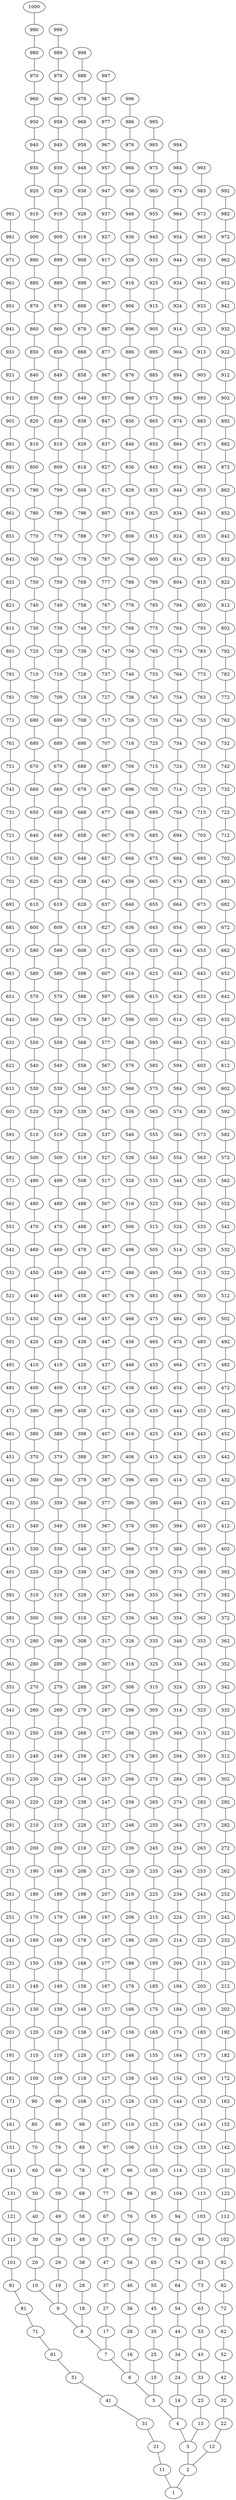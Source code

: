 graph G {
	2--1;
	3--2;
	4--3;
	5--4;
	6--5;
	7--6;
	8--7;
	9--8;
	10--9;
	11--1;
	12--2;
	13--3;
	14--4;
	15--5;
	16--6;
	17--7;
	18--8;
	19--9;
	20--10;
	21--11;
	22--12;
	23--13;
	24--14;
	25--15;
	26--16;
	27--17;
	28--18;
	29--19;
	30--20;
	31--21;
	32--22;
	33--23;
	34--24;
	35--25;
	36--26;
	37--27;
	38--28;
	39--29;
	40--30;
	41--31;
	42--32;
	43--33;
	44--34;
	45--35;
	46--36;
	47--37;
	48--38;
	49--39;
	50--40;
	51--41;
	52--42;
	53--43;
	54--44;
	55--45;
	56--46;
	57--47;
	58--48;
	59--49;
	60--50;
	61--51;
	62--52;
	63--53;
	64--54;
	65--55;
	66--56;
	67--57;
	68--58;
	69--59;
	70--60;
	71--61;
	72--62;
	73--63;
	74--64;
	75--65;
	76--66;
	77--67;
	78--68;
	79--69;
	80--70;
	81--71;
	82--72;
	83--73;
	84--74;
	85--75;
	86--76;
	87--77;
	88--78;
	89--79;
	90--80;
	91--81;
	92--82;
	93--83;
	94--84;
	95--85;
	96--86;
	97--87;
	98--88;
	99--89;
	100--90;
	101--91;
	102--92;
	103--93;
	104--94;
	105--95;
	106--96;
	107--97;
	108--98;
	109--99;
	110--100;
	111--101;
	112--102;
	113--103;
	114--104;
	115--105;
	116--106;
	117--107;
	118--108;
	119--109;
	120--110;
	121--111;
	122--112;
	123--113;
	124--114;
	125--115;
	126--116;
	127--117;
	128--118;
	129--119;
	130--120;
	131--121;
	132--122;
	133--123;
	134--124;
	135--125;
	136--126;
	137--127;
	138--128;
	139--129;
	140--130;
	141--131;
	142--132;
	143--133;
	144--134;
	145--135;
	146--136;
	147--137;
	148--138;
	149--139;
	150--140;
	151--141;
	152--142;
	153--143;
	154--144;
	155--145;
	156--146;
	157--147;
	158--148;
	159--149;
	160--150;
	161--151;
	162--152;
	163--153;
	164--154;
	165--155;
	166--156;
	167--157;
	168--158;
	169--159;
	170--160;
	171--161;
	172--162;
	173--163;
	174--164;
	175--165;
	176--166;
	177--167;
	178--168;
	179--169;
	180--170;
	181--171;
	182--172;
	183--173;
	184--174;
	185--175;
	186--176;
	187--177;
	188--178;
	189--179;
	190--180;
	191--181;
	192--182;
	193--183;
	194--184;
	195--185;
	196--186;
	197--187;
	198--188;
	199--189;
	200--190;
	201--191;
	202--192;
	203--193;
	204--194;
	205--195;
	206--196;
	207--197;
	208--198;
	209--199;
	210--200;
	211--201;
	212--202;
	213--203;
	214--204;
	215--205;
	216--206;
	217--207;
	218--208;
	219--209;
	220--210;
	221--211;
	222--212;
	223--213;
	224--214;
	225--215;
	226--216;
	227--217;
	228--218;
	229--219;
	230--220;
	231--221;
	232--222;
	233--223;
	234--224;
	235--225;
	236--226;
	237--227;
	238--228;
	239--229;
	240--230;
	241--231;
	242--232;
	243--233;
	244--234;
	245--235;
	246--236;
	247--237;
	248--238;
	249--239;
	250--240;
	251--241;
	252--242;
	253--243;
	254--244;
	255--245;
	256--246;
	257--247;
	258--248;
	259--249;
	260--250;
	261--251;
	262--252;
	263--253;
	264--254;
	265--255;
	266--256;
	267--257;
	268--258;
	269--259;
	270--260;
	271--261;
	272--262;
	273--263;
	274--264;
	275--265;
	276--266;
	277--267;
	278--268;
	279--269;
	280--270;
	281--271;
	282--272;
	283--273;
	284--274;
	285--275;
	286--276;
	287--277;
	288--278;
	289--279;
	290--280;
	291--281;
	292--282;
	293--283;
	294--284;
	295--285;
	296--286;
	297--287;
	298--288;
	299--289;
	300--290;
	301--291;
	302--292;
	303--293;
	304--294;
	305--295;
	306--296;
	307--297;
	308--298;
	309--299;
	310--300;
	311--301;
	312--302;
	313--303;
	314--304;
	315--305;
	316--306;
	317--307;
	318--308;
	319--309;
	320--310;
	321--311;
	322--312;
	323--313;
	324--314;
	325--315;
	326--316;
	327--317;
	328--318;
	329--319;
	330--320;
	331--321;
	332--322;
	333--323;
	334--324;
	335--325;
	336--326;
	337--327;
	338--328;
	339--329;
	340--330;
	341--331;
	342--332;
	343--333;
	344--334;
	345--335;
	346--336;
	347--337;
	348--338;
	349--339;
	350--340;
	351--341;
	352--342;
	353--343;
	354--344;
	355--345;
	356--346;
	357--347;
	358--348;
	359--349;
	360--350;
	361--351;
	362--352;
	363--353;
	364--354;
	365--355;
	366--356;
	367--357;
	368--358;
	369--359;
	370--360;
	371--361;
	372--362;
	373--363;
	374--364;
	375--365;
	376--366;
	377--367;
	378--368;
	379--369;
	380--370;
	381--371;
	382--372;
	383--373;
	384--374;
	385--375;
	386--376;
	387--377;
	388--378;
	389--379;
	390--380;
	391--381;
	392--382;
	393--383;
	394--384;
	395--385;
	396--386;
	397--387;
	398--388;
	399--389;
	400--390;
	401--391;
	402--392;
	403--393;
	404--394;
	405--395;
	406--396;
	407--397;
	408--398;
	409--399;
	410--400;
	411--401;
	412--402;
	413--403;
	414--404;
	415--405;
	416--406;
	417--407;
	418--408;
	419--409;
	420--410;
	421--411;
	422--412;
	423--413;
	424--414;
	425--415;
	426--416;
	427--417;
	428--418;
	429--419;
	430--420;
	431--421;
	432--422;
	433--423;
	434--424;
	435--425;
	436--426;
	437--427;
	438--428;
	439--429;
	440--430;
	441--431;
	442--432;
	443--433;
	444--434;
	445--435;
	446--436;
	447--437;
	448--438;
	449--439;
	450--440;
	451--441;
	452--442;
	453--443;
	454--444;
	455--445;
	456--446;
	457--447;
	458--448;
	459--449;
	460--450;
	461--451;
	462--452;
	463--453;
	464--454;
	465--455;
	466--456;
	467--457;
	468--458;
	469--459;
	470--460;
	471--461;
	472--462;
	473--463;
	474--464;
	475--465;
	476--466;
	477--467;
	478--468;
	479--469;
	480--470;
	481--471;
	482--472;
	483--473;
	484--474;
	485--475;
	486--476;
	487--477;
	488--478;
	489--479;
	490--480;
	491--481;
	492--482;
	493--483;
	494--484;
	495--485;
	496--486;
	497--487;
	498--488;
	499--489;
	500--490;
	501--491;
	502--492;
	503--493;
	504--494;
	505--495;
	506--496;
	507--497;
	508--498;
	509--499;
	510--500;
	511--501;
	512--502;
	513--503;
	514--504;
	515--505;
	516--506;
	517--507;
	518--508;
	519--509;
	520--510;
	521--511;
	522--512;
	523--513;
	524--514;
	525--515;
	526--516;
	527--517;
	528--518;
	529--519;
	530--520;
	531--521;
	532--522;
	533--523;
	534--524;
	535--525;
	536--526;
	537--527;
	538--528;
	539--529;
	540--530;
	541--531;
	542--532;
	543--533;
	544--534;
	545--535;
	546--536;
	547--537;
	548--538;
	549--539;
	550--540;
	551--541;
	552--542;
	553--543;
	554--544;
	555--545;
	556--546;
	557--547;
	558--548;
	559--549;
	560--550;
	561--551;
	562--552;
	563--553;
	564--554;
	565--555;
	566--556;
	567--557;
	568--558;
	569--559;
	570--560;
	571--561;
	572--562;
	573--563;
	574--564;
	575--565;
	576--566;
	577--567;
	578--568;
	579--569;
	580--570;
	581--571;
	582--572;
	583--573;
	584--574;
	585--575;
	586--576;
	587--577;
	588--578;
	589--579;
	590--580;
	591--581;
	592--582;
	593--583;
	594--584;
	595--585;
	596--586;
	597--587;
	598--588;
	599--589;
	600--590;
	601--591;
	602--592;
	603--593;
	604--594;
	605--595;
	606--596;
	607--597;
	608--598;
	609--599;
	610--600;
	611--601;
	612--602;
	613--603;
	614--604;
	615--605;
	616--606;
	617--607;
	618--608;
	619--609;
	620--610;
	621--611;
	622--612;
	623--613;
	624--614;
	625--615;
	626--616;
	627--617;
	628--618;
	629--619;
	630--620;
	631--621;
	632--622;
	633--623;
	634--624;
	635--625;
	636--626;
	637--627;
	638--628;
	639--629;
	640--630;
	641--631;
	642--632;
	643--633;
	644--634;
	645--635;
	646--636;
	647--637;
	648--638;
	649--639;
	650--640;
	651--641;
	652--642;
	653--643;
	654--644;
	655--645;
	656--646;
	657--647;
	658--648;
	659--649;
	660--650;
	661--651;
	662--652;
	663--653;
	664--654;
	665--655;
	666--656;
	667--657;
	668--658;
	669--659;
	670--660;
	671--661;
	672--662;
	673--663;
	674--664;
	675--665;
	676--666;
	677--667;
	678--668;
	679--669;
	680--670;
	681--671;
	682--672;
	683--673;
	684--674;
	685--675;
	686--676;
	687--677;
	688--678;
	689--679;
	690--680;
	691--681;
	692--682;
	693--683;
	694--684;
	695--685;
	696--686;
	697--687;
	698--688;
	699--689;
	700--690;
	701--691;
	702--692;
	703--693;
	704--694;
	705--695;
	706--696;
	707--697;
	708--698;
	709--699;
	710--700;
	711--701;
	712--702;
	713--703;
	714--704;
	715--705;
	716--706;
	717--707;
	718--708;
	719--709;
	720--710;
	721--711;
	722--712;
	723--713;
	724--714;
	725--715;
	726--716;
	727--717;
	728--718;
	729--719;
	730--720;
	731--721;
	732--722;
	733--723;
	734--724;
	735--725;
	736--726;
	737--727;
	738--728;
	739--729;
	740--730;
	741--731;
	742--732;
	743--733;
	744--734;
	745--735;
	746--736;
	747--737;
	748--738;
	749--739;
	750--740;
	751--741;
	752--742;
	753--743;
	754--744;
	755--745;
	756--746;
	757--747;
	758--748;
	759--749;
	760--750;
	761--751;
	762--752;
	763--753;
	764--754;
	765--755;
	766--756;
	767--757;
	768--758;
	769--759;
	770--760;
	771--761;
	772--762;
	773--763;
	774--764;
	775--765;
	776--766;
	777--767;
	778--768;
	779--769;
	780--770;
	781--771;
	782--772;
	783--773;
	784--774;
	785--775;
	786--776;
	787--777;
	788--778;
	789--779;
	790--780;
	791--781;
	792--782;
	793--783;
	794--784;
	795--785;
	796--786;
	797--787;
	798--788;
	799--789;
	800--790;
	801--791;
	802--792;
	803--793;
	804--794;
	805--795;
	806--796;
	807--797;
	808--798;
	809--799;
	810--800;
	811--801;
	812--802;
	813--803;
	814--804;
	815--805;
	816--806;
	817--807;
	818--808;
	819--809;
	820--810;
	821--811;
	822--812;
	823--813;
	824--814;
	825--815;
	826--816;
	827--817;
	828--818;
	829--819;
	830--820;
	831--821;
	832--822;
	833--823;
	834--824;
	835--825;
	836--826;
	837--827;
	838--828;
	839--829;
	840--830;
	841--831;
	842--832;
	843--833;
	844--834;
	845--835;
	846--836;
	847--837;
	848--838;
	849--839;
	850--840;
	851--841;
	852--842;
	853--843;
	854--844;
	855--845;
	856--846;
	857--847;
	858--848;
	859--849;
	860--850;
	861--851;
	862--852;
	863--853;
	864--854;
	865--855;
	866--856;
	867--857;
	868--858;
	869--859;
	870--860;
	871--861;
	872--862;
	873--863;
	874--864;
	875--865;
	876--866;
	877--867;
	878--868;
	879--869;
	880--870;
	881--871;
	882--872;
	883--873;
	884--874;
	885--875;
	886--876;
	887--877;
	888--878;
	889--879;
	890--880;
	891--881;
	892--882;
	893--883;
	894--884;
	895--885;
	896--886;
	897--887;
	898--888;
	899--889;
	900--890;
	901--891;
	902--892;
	903--893;
	904--894;
	905--895;
	906--896;
	907--897;
	908--898;
	909--899;
	910--900;
	911--901;
	912--902;
	913--903;
	914--904;
	915--905;
	916--906;
	917--907;
	918--908;
	919--909;
	920--910;
	921--911;
	922--912;
	923--913;
	924--914;
	925--915;
	926--916;
	927--917;
	928--918;
	929--919;
	930--920;
	931--921;
	932--922;
	933--923;
	934--924;
	935--925;
	936--926;
	937--927;
	938--928;
	939--929;
	940--930;
	941--931;
	942--932;
	943--933;
	944--934;
	945--935;
	946--936;
	947--937;
	948--938;
	949--939;
	950--940;
	951--941;
	952--942;
	953--943;
	954--944;
	955--945;
	956--946;
	957--947;
	958--948;
	959--949;
	960--950;
	961--951;
	962--952;
	963--953;
	964--954;
	965--955;
	966--956;
	967--957;
	968--958;
	969--959;
	970--960;
	971--961;
	972--962;
	973--963;
	974--964;
	975--965;
	976--966;
	977--967;
	978--968;
	979--969;
	980--970;
	981--971;
	982--972;
	983--973;
	984--974;
	985--975;
	986--976;
	987--977;
	988--978;
	989--979;
	990--980;
	991--981;
	992--982;
	993--983;
	994--984;
	995--985;
	996--986;
	997--987;
	998--988;
	999--989;
	1000--990;
}